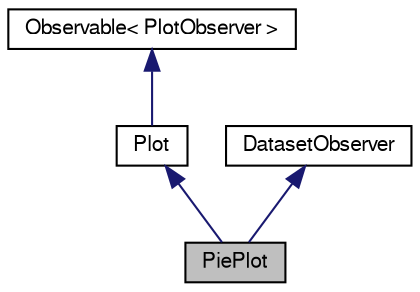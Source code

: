 digraph G
{
  bgcolor="transparent";
  edge [fontname="FreeSans",fontsize="10",labelfontname="FreeSans",labelfontsize="10"];
  node [fontname="FreeSans",fontsize="10",shape=record];
  Node1 [label="PiePlot",height=0.2,width=0.4,color="black", fillcolor="grey75", style="filled" fontcolor="black"];
  Node2 -> Node1 [dir=back,color="midnightblue",fontsize="10",style="solid",fontname="FreeSans"];
  Node2 [label="Plot",height=0.2,width=0.4,color="black",URL="$classPlot.html"];
  Node3 -> Node2 [dir=back,color="midnightblue",fontsize="10",style="solid",fontname="FreeSans"];
  Node3 [label="Observable\< PlotObserver \>",height=0.2,width=0.4,color="black",URL="$classObservable.html"];
  Node4 -> Node1 [dir=back,color="midnightblue",fontsize="10",style="solid",fontname="FreeSans"];
  Node4 [label="DatasetObserver",height=0.2,width=0.4,color="black",URL="$classDatasetObserver.html"];
}
